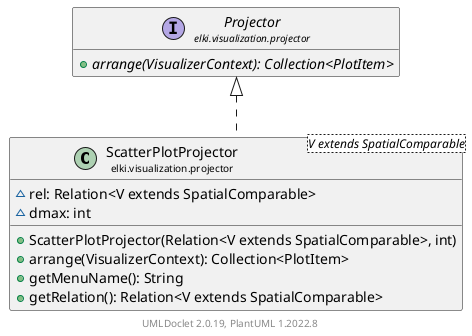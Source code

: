 @startuml
    remove .*\.(Instance|Par|Parameterizer|Factory)$
    set namespaceSeparator none
    hide empty fields
    hide empty methods

    class "<size:14>ScatterPlotProjector\n<size:10>elki.visualization.projector" as elki.visualization.projector.ScatterPlotProjector<V extends SpatialComparable> [[ScatterPlotProjector.html]] {
        ~rel: Relation<V extends SpatialComparable>
        ~dmax: int
        +ScatterPlotProjector(Relation<V extends SpatialComparable>, int)
        +arrange(VisualizerContext): Collection<PlotItem>
        +getMenuName(): String
        +getRelation(): Relation<V extends SpatialComparable>
    }

    interface "<size:14>Projector\n<size:10>elki.visualization.projector" as elki.visualization.projector.Projector [[Projector.html]] {
        {abstract} +arrange(VisualizerContext): Collection<PlotItem>
    }

    elki.visualization.projector.Projector <|.. elki.visualization.projector.ScatterPlotProjector

    center footer UMLDoclet 2.0.19, PlantUML 1.2022.8
@enduml
